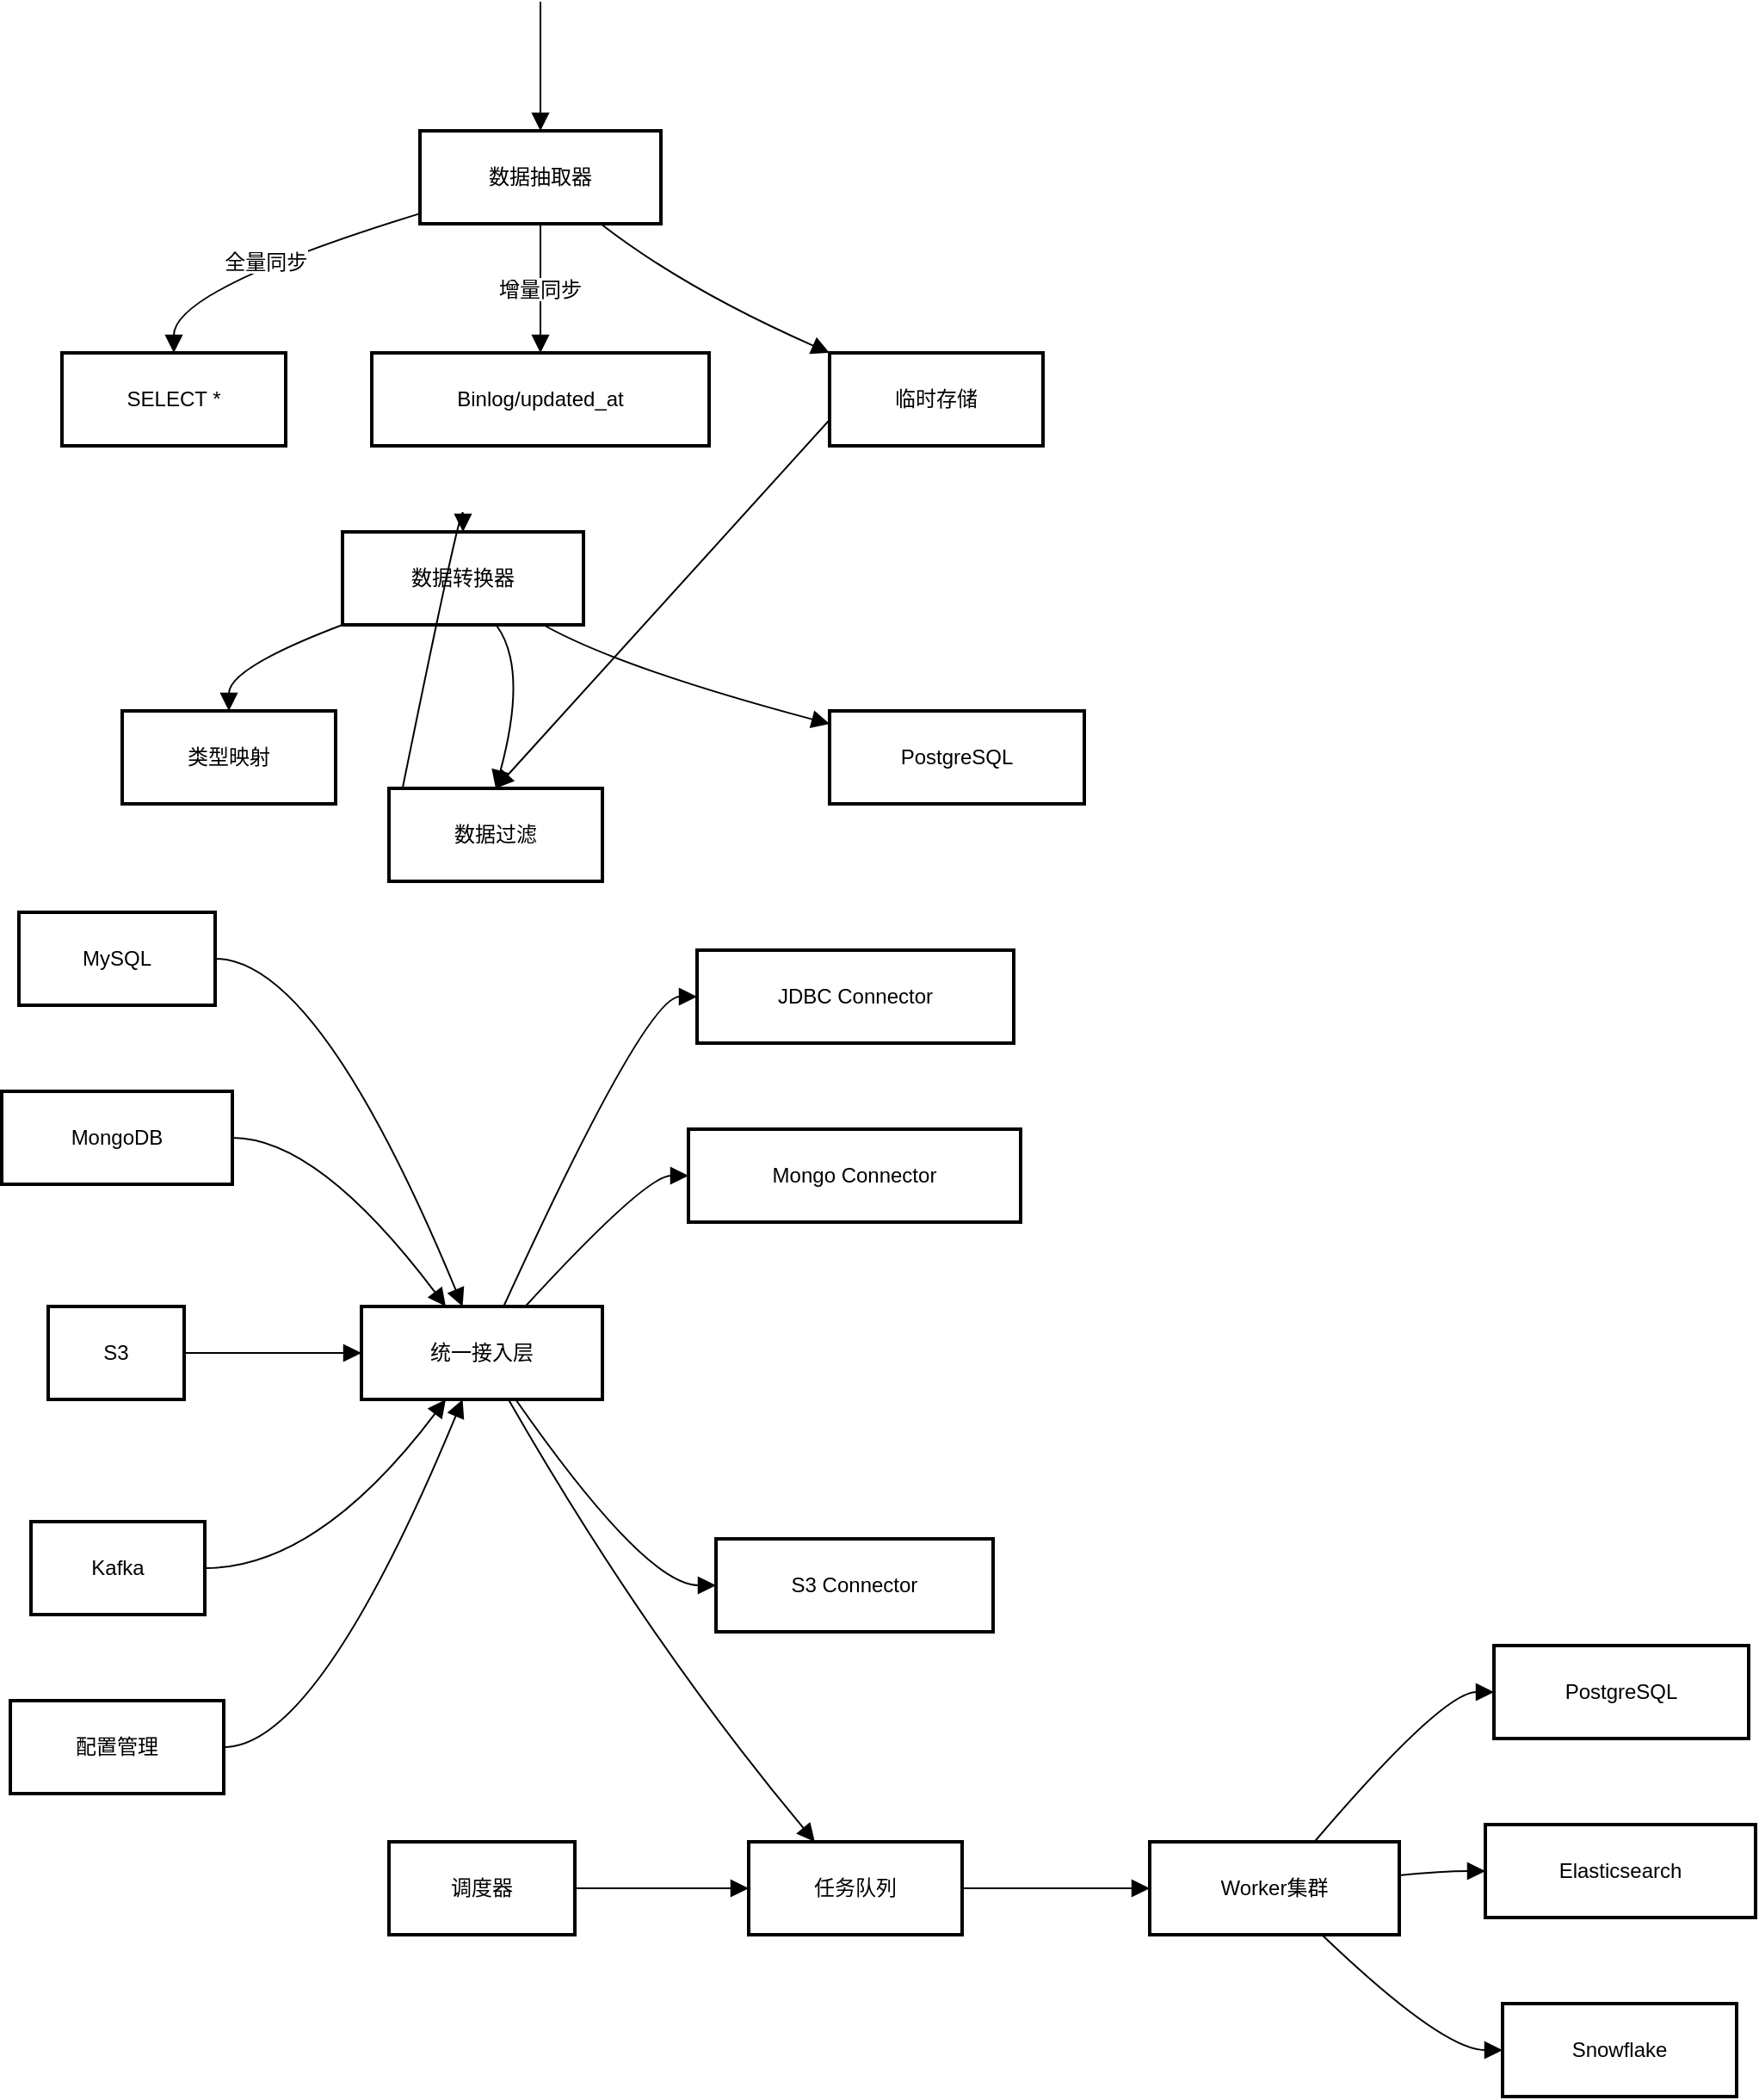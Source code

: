 <mxfile version="27.1.1">
  <diagram name="第 1 页" id="wYYEdgAOyiJnsahQfau-">
    <mxGraphModel dx="371" dy="633" grid="1" gridSize="10" guides="1" tooltips="1" connect="1" arrows="1" fold="1" page="1" pageScale="1" pageWidth="827" pageHeight="1169" math="0" shadow="0">
      <root>
        <mxCell id="0" />
        <mxCell id="1" parent="0" />
        <mxCell id="eEaB_p0g35LE6x9h5XvL-3" value="数据抽取器" style="whiteSpace=wrap;strokeWidth=2;" parent="1" vertex="1">
          <mxGeometry x="263" y="149" width="140" height="54" as="geometry" />
        </mxCell>
        <mxCell id="eEaB_p0g35LE6x9h5XvL-4" value="临时存储" style="whiteSpace=wrap;strokeWidth=2;" parent="1" vertex="1">
          <mxGeometry x="501" y="278" width="124" height="54" as="geometry" />
        </mxCell>
        <mxCell id="eEaB_p0g35LE6x9h5XvL-5" value="数据转换器" style="whiteSpace=wrap;strokeWidth=2;" parent="1" vertex="1">
          <mxGeometry x="218" y="382" width="140" height="54" as="geometry" />
        </mxCell>
        <mxCell id="eEaB_p0g35LE6x9h5XvL-6" value="PostgreSQL" style="whiteSpace=wrap;strokeWidth=2;" parent="1" vertex="1">
          <mxGeometry x="501" y="486" width="148" height="54" as="geometry" />
        </mxCell>
        <mxCell id="eEaB_p0g35LE6x9h5XvL-7" value="SELECT *" style="whiteSpace=wrap;strokeWidth=2;" parent="1" vertex="1">
          <mxGeometry x="55" y="278" width="130" height="54" as="geometry" />
        </mxCell>
        <mxCell id="eEaB_p0g35LE6x9h5XvL-8" value="Binlog/updated_at" style="whiteSpace=wrap;strokeWidth=2;" parent="1" vertex="1">
          <mxGeometry x="235" y="278" width="196" height="54" as="geometry" />
        </mxCell>
        <mxCell id="eEaB_p0g35LE6x9h5XvL-9" value="类型映射" style="whiteSpace=wrap;strokeWidth=2;" parent="1" vertex="1">
          <mxGeometry x="90" y="486" width="124" height="54" as="geometry" />
        </mxCell>
        <mxCell id="eEaB_p0g35LE6x9h5XvL-11" value="" style="curved=1;startArrow=none;endArrow=block;exitX=0.5;exitY=1;entryX=0.5;entryY=0;rounded=0;fontSize=12;startSize=8;endSize=8;" parent="1" target="eEaB_p0g35LE6x9h5XvL-3" edge="1">
          <mxGeometry relative="1" as="geometry">
            <Array as="points" />
            <mxPoint x="333" y="74" as="sourcePoint" />
          </mxGeometry>
        </mxCell>
        <mxCell id="eEaB_p0g35LE6x9h5XvL-12" value="" style="curved=1;startArrow=none;endArrow=block;exitX=0.75;exitY=1;entryX=0.01;entryY=0.01;rounded=0;fontSize=12;startSize=8;endSize=8;" parent="1" source="eEaB_p0g35LE6x9h5XvL-3" target="eEaB_p0g35LE6x9h5XvL-4" edge="1">
          <mxGeometry relative="1" as="geometry">
            <Array as="points">
              <mxPoint x="417" y="241" />
            </Array>
          </mxGeometry>
        </mxCell>
        <mxCell id="eEaB_p0g35LE6x9h5XvL-13" value="" style="curved=1;startArrow=none;endArrow=block;exitX=0;exitY=0.72;entryX=0.5;entryY=0.01;rounded=0;fontSize=12;startSize=8;endSize=8;" parent="1" source="eEaB_p0g35LE6x9h5XvL-10" target="eEaB_p0g35LE6x9h5XvL-5" edge="1">
          <mxGeometry relative="1" as="geometry">
            <Array as="points">
              <mxPoint x="288" y="357" />
            </Array>
          </mxGeometry>
        </mxCell>
        <mxCell id="eEaB_p0g35LE6x9h5XvL-14" value="" style="curved=1;startArrow=none;endArrow=block;exitX=0.84;exitY=1.01;entryX=0;entryY=0.14;rounded=0;fontSize=12;startSize=8;endSize=8;" parent="1" source="eEaB_p0g35LE6x9h5XvL-5" target="eEaB_p0g35LE6x9h5XvL-6" edge="1">
          <mxGeometry relative="1" as="geometry">
            <Array as="points">
              <mxPoint x="379" y="461" />
            </Array>
          </mxGeometry>
        </mxCell>
        <mxCell id="eEaB_p0g35LE6x9h5XvL-15" value="全量同步" style="curved=1;startArrow=none;endArrow=block;exitX=0;exitY=0.89;entryX=0.5;entryY=0.01;rounded=0;fontSize=12;startSize=8;endSize=8;" parent="1" source="eEaB_p0g35LE6x9h5XvL-3" target="eEaB_p0g35LE6x9h5XvL-7" edge="1">
          <mxGeometry relative="1" as="geometry">
            <Array as="points">
              <mxPoint x="120" y="241" />
            </Array>
          </mxGeometry>
        </mxCell>
        <mxCell id="eEaB_p0g35LE6x9h5XvL-16" value="增量同步" style="curved=1;startArrow=none;endArrow=block;exitX=0.5;exitY=1;entryX=0.5;entryY=0.01;rounded=0;fontSize=12;startSize=8;endSize=8;" parent="1" source="eEaB_p0g35LE6x9h5XvL-3" target="eEaB_p0g35LE6x9h5XvL-8" edge="1">
          <mxGeometry relative="1" as="geometry">
            <Array as="points" />
          </mxGeometry>
        </mxCell>
        <mxCell id="eEaB_p0g35LE6x9h5XvL-17" value="" style="curved=1;startArrow=none;endArrow=block;exitX=0;exitY=1;entryX=0.5;entryY=0.01;rounded=0;fontSize=12;startSize=8;endSize=8;" parent="1" source="eEaB_p0g35LE6x9h5XvL-5" target="eEaB_p0g35LE6x9h5XvL-9" edge="1">
          <mxGeometry relative="1" as="geometry">
            <Array as="points">
              <mxPoint x="152" y="461" />
            </Array>
          </mxGeometry>
        </mxCell>
        <mxCell id="eEaB_p0g35LE6x9h5XvL-18" value="" style="curved=1;startArrow=none;endArrow=block;exitX=0.64;exitY=1.01;entryX=0.5;entryY=0.01;rounded=0;fontSize=12;startSize=8;endSize=8;" parent="1" source="eEaB_p0g35LE6x9h5XvL-5" target="eEaB_p0g35LE6x9h5XvL-10" edge="1">
          <mxGeometry relative="1" as="geometry">
            <Array as="points">
              <mxPoint x="326" y="461" />
            </Array>
          </mxGeometry>
        </mxCell>
        <mxCell id="eEaB_p0g35LE6x9h5XvL-20" value="MySQL" style="whiteSpace=wrap;strokeWidth=2;" parent="1" vertex="1">
          <mxGeometry x="30" y="603" width="114" height="54" as="geometry" />
        </mxCell>
        <mxCell id="eEaB_p0g35LE6x9h5XvL-21" value="统一接入层" style="whiteSpace=wrap;strokeWidth=2;" parent="1" vertex="1">
          <mxGeometry x="229" y="832" width="140" height="54" as="geometry" />
        </mxCell>
        <mxCell id="eEaB_p0g35LE6x9h5XvL-22" value="MongoDB" style="whiteSpace=wrap;strokeWidth=2;" parent="1" vertex="1">
          <mxGeometry x="20" y="707" width="134" height="54" as="geometry" />
        </mxCell>
        <mxCell id="eEaB_p0g35LE6x9h5XvL-23" value="S3" style="whiteSpace=wrap;strokeWidth=2;" parent="1" vertex="1">
          <mxGeometry x="47" y="832" width="79" height="54" as="geometry" />
        </mxCell>
        <mxCell id="eEaB_p0g35LE6x9h5XvL-24" value="Kafka" style="whiteSpace=wrap;strokeWidth=2;" parent="1" vertex="1">
          <mxGeometry x="37" y="957" width="101" height="54" as="geometry" />
        </mxCell>
        <mxCell id="eEaB_p0g35LE6x9h5XvL-25" value="任务队列" style="whiteSpace=wrap;strokeWidth=2;" parent="1" vertex="1">
          <mxGeometry x="454" y="1143" width="124" height="54" as="geometry" />
        </mxCell>
        <mxCell id="eEaB_p0g35LE6x9h5XvL-26" value="Worker集群" style="whiteSpace=wrap;strokeWidth=2;" parent="1" vertex="1">
          <mxGeometry x="687" y="1143" width="145" height="54" as="geometry" />
        </mxCell>
        <mxCell id="eEaB_p0g35LE6x9h5XvL-27" value="PostgreSQL" style="whiteSpace=wrap;strokeWidth=2;" parent="1" vertex="1">
          <mxGeometry x="887" y="1029" width="148" height="54" as="geometry" />
        </mxCell>
        <mxCell id="eEaB_p0g35LE6x9h5XvL-28" value="Elasticsearch" style="whiteSpace=wrap;strokeWidth=2;" parent="1" vertex="1">
          <mxGeometry x="882" y="1133" width="157" height="54" as="geometry" />
        </mxCell>
        <mxCell id="eEaB_p0g35LE6x9h5XvL-29" value="Snowflake" style="whiteSpace=wrap;strokeWidth=2;" parent="1" vertex="1">
          <mxGeometry x="892" y="1237" width="136" height="54" as="geometry" />
        </mxCell>
        <mxCell id="eEaB_p0g35LE6x9h5XvL-30" value="配置管理" style="whiteSpace=wrap;strokeWidth=2;" parent="1" vertex="1">
          <mxGeometry x="25" y="1061" width="124" height="54" as="geometry" />
        </mxCell>
        <mxCell id="eEaB_p0g35LE6x9h5XvL-31" value="调度器" style="whiteSpace=wrap;strokeWidth=2;" parent="1" vertex="1">
          <mxGeometry x="245" y="1143" width="108" height="54" as="geometry" />
        </mxCell>
        <mxCell id="eEaB_p0g35LE6x9h5XvL-32" value="JDBC Connector" style="whiteSpace=wrap;strokeWidth=2;" parent="1" vertex="1">
          <mxGeometry x="424" y="625" width="184" height="54" as="geometry" />
        </mxCell>
        <mxCell id="eEaB_p0g35LE6x9h5XvL-33" value="Mongo Connector" style="whiteSpace=wrap;strokeWidth=2;" parent="1" vertex="1">
          <mxGeometry x="419" y="729" width="193" height="54" as="geometry" />
        </mxCell>
        <mxCell id="eEaB_p0g35LE6x9h5XvL-34" value="S3 Connector" style="whiteSpace=wrap;strokeWidth=2;" parent="1" vertex="1">
          <mxGeometry x="435" y="967" width="161" height="54" as="geometry" />
        </mxCell>
        <mxCell id="eEaB_p0g35LE6x9h5XvL-35" value="" style="curved=1;startArrow=none;endArrow=block;exitX=1;exitY=0.5;entryX=0.42;entryY=0;rounded=0;fontSize=12;startSize=8;endSize=8;" parent="1" source="eEaB_p0g35LE6x9h5XvL-20" target="eEaB_p0g35LE6x9h5XvL-21" edge="1">
          <mxGeometry relative="1" as="geometry">
            <Array as="points">
              <mxPoint x="204" y="630" />
            </Array>
          </mxGeometry>
        </mxCell>
        <mxCell id="eEaB_p0g35LE6x9h5XvL-36" value="" style="curved=1;startArrow=none;endArrow=block;exitX=1;exitY=0.5;entryX=0.35;entryY=0;rounded=0;fontSize=12;startSize=8;endSize=8;" parent="1" source="eEaB_p0g35LE6x9h5XvL-22" target="eEaB_p0g35LE6x9h5XvL-21" edge="1">
          <mxGeometry relative="1" as="geometry">
            <Array as="points">
              <mxPoint x="204" y="734" />
            </Array>
          </mxGeometry>
        </mxCell>
        <mxCell id="eEaB_p0g35LE6x9h5XvL-37" value="" style="curved=1;startArrow=none;endArrow=block;exitX=1.01;exitY=0.5;entryX=0;entryY=0.5;rounded=0;fontSize=12;startSize=8;endSize=8;" parent="1" source="eEaB_p0g35LE6x9h5XvL-23" target="eEaB_p0g35LE6x9h5XvL-21" edge="1">
          <mxGeometry relative="1" as="geometry">
            <Array as="points" />
          </mxGeometry>
        </mxCell>
        <mxCell id="eEaB_p0g35LE6x9h5XvL-38" value="" style="curved=1;startArrow=none;endArrow=block;exitX=0.99;exitY=0.5;entryX=0.35;entryY=1;rounded=0;fontSize=12;startSize=8;endSize=8;" parent="1" source="eEaB_p0g35LE6x9h5XvL-24" target="eEaB_p0g35LE6x9h5XvL-21" edge="1">
          <mxGeometry relative="1" as="geometry">
            <Array as="points">
              <mxPoint x="204" y="984" />
            </Array>
          </mxGeometry>
        </mxCell>
        <mxCell id="eEaB_p0g35LE6x9h5XvL-39" value="" style="curved=1;startArrow=none;endArrow=block;exitX=0.61;exitY=1;entryX=0.31;entryY=0;rounded=0;fontSize=12;startSize=8;endSize=8;" parent="1" source="eEaB_p0g35LE6x9h5XvL-21" target="eEaB_p0g35LE6x9h5XvL-25" edge="1">
          <mxGeometry relative="1" as="geometry">
            <Array as="points">
              <mxPoint x="394" y="1025" />
            </Array>
          </mxGeometry>
        </mxCell>
        <mxCell id="eEaB_p0g35LE6x9h5XvL-40" value="" style="curved=1;startArrow=none;endArrow=block;exitX=1;exitY=0.5;entryX=0;entryY=0.5;rounded=0;fontSize=12;startSize=8;endSize=8;" parent="1" source="eEaB_p0g35LE6x9h5XvL-25" target="eEaB_p0g35LE6x9h5XvL-26" edge="1">
          <mxGeometry relative="1" as="geometry">
            <Array as="points" />
          </mxGeometry>
        </mxCell>
        <mxCell id="eEaB_p0g35LE6x9h5XvL-41" value="" style="curved=1;startArrow=none;endArrow=block;exitX=0.66;exitY=0;entryX=0;entryY=0.5;rounded=0;fontSize=12;startSize=8;endSize=8;" parent="1" source="eEaB_p0g35LE6x9h5XvL-26" target="eEaB_p0g35LE6x9h5XvL-27" edge="1">
          <mxGeometry relative="1" as="geometry">
            <Array as="points">
              <mxPoint x="857" y="1056" />
            </Array>
          </mxGeometry>
        </mxCell>
        <mxCell id="eEaB_p0g35LE6x9h5XvL-42" value="" style="curved=1;startArrow=none;endArrow=block;exitX=1;exitY=0.36;entryX=0;entryY=0.5;rounded=0;fontSize=12;startSize=8;endSize=8;" parent="1" source="eEaB_p0g35LE6x9h5XvL-26" target="eEaB_p0g35LE6x9h5XvL-28" edge="1">
          <mxGeometry relative="1" as="geometry">
            <Array as="points">
              <mxPoint x="857" y="1160" />
            </Array>
          </mxGeometry>
        </mxCell>
        <mxCell id="eEaB_p0g35LE6x9h5XvL-43" value="" style="curved=1;startArrow=none;endArrow=block;exitX=0.69;exitY=1;entryX=0;entryY=0.5;rounded=0;fontSize=12;startSize=8;endSize=8;" parent="1" source="eEaB_p0g35LE6x9h5XvL-26" target="eEaB_p0g35LE6x9h5XvL-29" edge="1">
          <mxGeometry relative="1" as="geometry">
            <Array as="points">
              <mxPoint x="857" y="1264" />
            </Array>
          </mxGeometry>
        </mxCell>
        <mxCell id="eEaB_p0g35LE6x9h5XvL-44" value="" style="curved=1;startArrow=none;endArrow=block;exitX=1;exitY=0.5;entryX=0.42;entryY=1;rounded=0;fontSize=12;startSize=8;endSize=8;" parent="1" source="eEaB_p0g35LE6x9h5XvL-30" target="eEaB_p0g35LE6x9h5XvL-21" edge="1">
          <mxGeometry relative="1" as="geometry">
            <Array as="points">
              <mxPoint x="204" y="1088" />
            </Array>
          </mxGeometry>
        </mxCell>
        <mxCell id="eEaB_p0g35LE6x9h5XvL-45" value="" style="curved=1;startArrow=none;endArrow=block;exitX=1;exitY=0.5;entryX=0;entryY=0.5;rounded=0;fontSize=12;startSize=8;endSize=8;" parent="1" source="eEaB_p0g35LE6x9h5XvL-31" target="eEaB_p0g35LE6x9h5XvL-25" edge="1">
          <mxGeometry relative="1" as="geometry">
            <Array as="points" />
          </mxGeometry>
        </mxCell>
        <mxCell id="eEaB_p0g35LE6x9h5XvL-46" value="" style="curved=1;startArrow=none;endArrow=block;exitX=0.59;exitY=0;entryX=0;entryY=0.5;rounded=0;fontSize=12;startSize=8;endSize=8;" parent="1" source="eEaB_p0g35LE6x9h5XvL-21" target="eEaB_p0g35LE6x9h5XvL-32" edge="1">
          <mxGeometry relative="1" as="geometry">
            <Array as="points">
              <mxPoint x="394" y="652" />
            </Array>
          </mxGeometry>
        </mxCell>
        <mxCell id="eEaB_p0g35LE6x9h5XvL-47" value="" style="curved=1;startArrow=none;endArrow=block;exitX=0.68;exitY=0;entryX=0;entryY=0.5;rounded=0;fontSize=12;startSize=8;endSize=8;" parent="1" source="eEaB_p0g35LE6x9h5XvL-21" target="eEaB_p0g35LE6x9h5XvL-33" edge="1">
          <mxGeometry relative="1" as="geometry">
            <Array as="points">
              <mxPoint x="394" y="756" />
            </Array>
          </mxGeometry>
        </mxCell>
        <mxCell id="eEaB_p0g35LE6x9h5XvL-48" value="" style="curved=1;startArrow=none;endArrow=block;exitX=0.64;exitY=1;entryX=0;entryY=0.5;rounded=0;fontSize=12;startSize=8;endSize=8;" parent="1" source="eEaB_p0g35LE6x9h5XvL-21" target="eEaB_p0g35LE6x9h5XvL-34" edge="1">
          <mxGeometry relative="1" as="geometry">
            <Array as="points">
              <mxPoint x="394" y="994" />
            </Array>
          </mxGeometry>
        </mxCell>
        <mxCell id="nnU8Bje0qYV6d5W2-Wk3-1" value="" style="curved=1;startArrow=none;endArrow=block;exitX=0;exitY=0.72;entryX=0.5;entryY=0.01;rounded=0;fontSize=12;startSize=8;endSize=8;" edge="1" parent="1" source="eEaB_p0g35LE6x9h5XvL-4" target="eEaB_p0g35LE6x9h5XvL-10">
          <mxGeometry relative="1" as="geometry">
            <Array as="points" />
            <mxPoint x="501" y="317" as="sourcePoint" />
            <mxPoint x="288" y="382" as="targetPoint" />
          </mxGeometry>
        </mxCell>
        <mxCell id="eEaB_p0g35LE6x9h5XvL-10" value="数据过滤" style="whiteSpace=wrap;strokeWidth=2;" parent="1" vertex="1">
          <mxGeometry x="245" y="531" width="124" height="54" as="geometry" />
        </mxCell>
      </root>
    </mxGraphModel>
  </diagram>
</mxfile>
